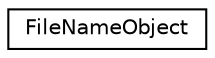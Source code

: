 digraph "Graphical Class Hierarchy"
{
  edge [fontname="Helvetica",fontsize="10",labelfontname="Helvetica",labelfontsize="10"];
  node [fontname="Helvetica",fontsize="10",shape=record];
  rankdir="LR";
  Node0 [label="FileNameObject",height=0.2,width=0.4,color="black", fillcolor="white", style="filled",URL="$structFileNameObject.html"];
}

